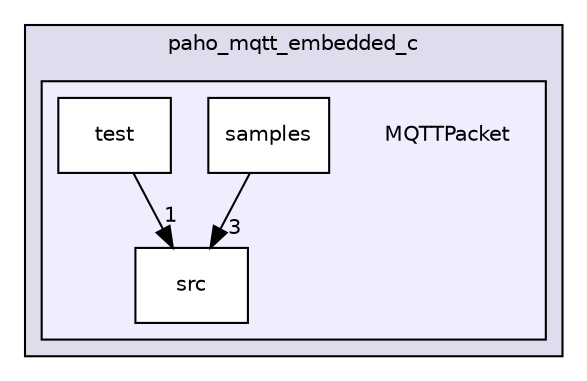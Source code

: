 digraph "esp32-snippets/networking/mqtt/paho_mqtt_embedded_c/MQTTPacket" {
  compound=true
  node [ fontsize="10", fontname="Helvetica"];
  edge [ labelfontsize="10", labelfontname="Helvetica"];
  subgraph clusterdir_f010d300aa4f2aca70794602db48245c {
    graph [ bgcolor="#ddddee", pencolor="black", label="paho_mqtt_embedded_c" fontname="Helvetica", fontsize="10", URL="dir_f010d300aa4f2aca70794602db48245c.html"]
  subgraph clusterdir_26aaa6cc81d32f7596e56c698d869ba6 {
    graph [ bgcolor="#eeeeff", pencolor="black", label="" URL="dir_26aaa6cc81d32f7596e56c698d869ba6.html"];
    dir_26aaa6cc81d32f7596e56c698d869ba6 [shape=plaintext label="MQTTPacket"];
    dir_a688558139a30ba343fcd1c72c691bc0 [shape=box label="samples" color="black" fillcolor="white" style="filled" URL="dir_a688558139a30ba343fcd1c72c691bc0.html"];
    dir_c2be5626eb57b85e24f4a42b9293c309 [shape=box label="src" color="black" fillcolor="white" style="filled" URL="dir_c2be5626eb57b85e24f4a42b9293c309.html"];
    dir_308962422362540869d0bd1b296674af [shape=box label="test" color="black" fillcolor="white" style="filled" URL="dir_308962422362540869d0bd1b296674af.html"];
  }
  }
  dir_a688558139a30ba343fcd1c72c691bc0->dir_c2be5626eb57b85e24f4a42b9293c309 [headlabel="3", labeldistance=1.5 headhref="dir_000130_000131.html"];
  dir_308962422362540869d0bd1b296674af->dir_c2be5626eb57b85e24f4a42b9293c309 [headlabel="1", labeldistance=1.5 headhref="dir_000132_000131.html"];
}

